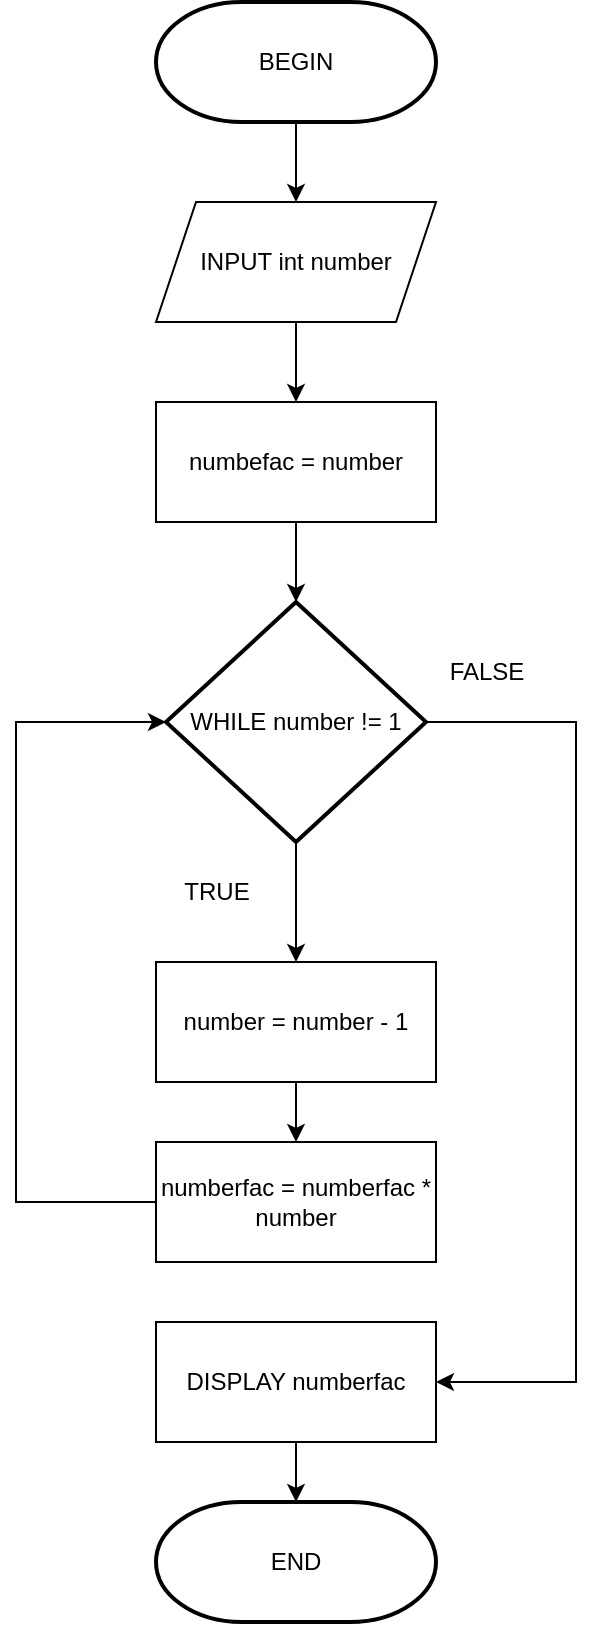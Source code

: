 <mxfile version="23.1.6" type="github">
  <diagram name="Page-1" id="Cw-P6YcE78ipwVwXz7OO">
    <mxGraphModel dx="1018" dy="661" grid="1" gridSize="10" guides="1" tooltips="1" connect="1" arrows="1" fold="1" page="1" pageScale="1" pageWidth="827" pageHeight="1169" math="0" shadow="0">
      <root>
        <mxCell id="0" />
        <mxCell id="1" parent="0" />
        <mxCell id="JXMpYxWUKlw8TF5uzhlE-22" value="" style="edgeStyle=orthogonalEdgeStyle;rounded=0;orthogonalLoop=1;jettySize=auto;html=1;" edge="1" parent="1" source="JXMpYxWUKlw8TF5uzhlE-2" target="JXMpYxWUKlw8TF5uzhlE-5">
          <mxGeometry relative="1" as="geometry" />
        </mxCell>
        <mxCell id="JXMpYxWUKlw8TF5uzhlE-2" value="BEGIN" style="strokeWidth=2;html=1;shape=mxgraph.flowchart.terminator;whiteSpace=wrap;rounded=0;" vertex="1" parent="1">
          <mxGeometry x="360" y="90" width="140" height="60" as="geometry" />
        </mxCell>
        <mxCell id="JXMpYxWUKlw8TF5uzhlE-4" value="numbefac = number" style="rounded=0;whiteSpace=wrap;html=1;" vertex="1" parent="1">
          <mxGeometry x="360" y="290" width="140" height="60" as="geometry" />
        </mxCell>
        <mxCell id="JXMpYxWUKlw8TF5uzhlE-11" style="edgeStyle=orthogonalEdgeStyle;rounded=0;orthogonalLoop=1;jettySize=auto;html=1;exitX=0.5;exitY=1;exitDx=0;exitDy=0;" edge="1" parent="1" source="JXMpYxWUKlw8TF5uzhlE-5" target="JXMpYxWUKlw8TF5uzhlE-4">
          <mxGeometry relative="1" as="geometry" />
        </mxCell>
        <mxCell id="JXMpYxWUKlw8TF5uzhlE-5" value="INPUT int number" style="shape=parallelogram;perimeter=parallelogramPerimeter;whiteSpace=wrap;html=1;fixedSize=1;rounded=0;" vertex="1" parent="1">
          <mxGeometry x="360" y="190" width="140" height="60" as="geometry" />
        </mxCell>
        <mxCell id="JXMpYxWUKlw8TF5uzhlE-13" style="edgeStyle=orthogonalEdgeStyle;rounded=0;orthogonalLoop=1;jettySize=auto;html=1;exitX=0.5;exitY=1;exitDx=0;exitDy=0;exitPerimeter=0;" edge="1" parent="1" source="JXMpYxWUKlw8TF5uzhlE-6" target="JXMpYxWUKlw8TF5uzhlE-7">
          <mxGeometry relative="1" as="geometry" />
        </mxCell>
        <mxCell id="JXMpYxWUKlw8TF5uzhlE-17" style="edgeStyle=orthogonalEdgeStyle;rounded=0;orthogonalLoop=1;jettySize=auto;html=1;exitX=1;exitY=0.5;exitDx=0;exitDy=0;exitPerimeter=0;entryX=1;entryY=0.5;entryDx=0;entryDy=0;" edge="1" parent="1" source="JXMpYxWUKlw8TF5uzhlE-6" target="JXMpYxWUKlw8TF5uzhlE-9">
          <mxGeometry relative="1" as="geometry">
            <Array as="points">
              <mxPoint x="570" y="450" />
              <mxPoint x="570" y="780" />
            </Array>
          </mxGeometry>
        </mxCell>
        <mxCell id="JXMpYxWUKlw8TF5uzhlE-6" value="WHILE number != 1" style="strokeWidth=2;html=1;shape=mxgraph.flowchart.decision;whiteSpace=wrap;rounded=0;" vertex="1" parent="1">
          <mxGeometry x="365" y="390" width="130" height="120" as="geometry" />
        </mxCell>
        <mxCell id="JXMpYxWUKlw8TF5uzhlE-15" style="edgeStyle=orthogonalEdgeStyle;rounded=0;orthogonalLoop=1;jettySize=auto;html=1;exitX=0.5;exitY=1;exitDx=0;exitDy=0;" edge="1" parent="1" source="JXMpYxWUKlw8TF5uzhlE-7" target="JXMpYxWUKlw8TF5uzhlE-8">
          <mxGeometry relative="1" as="geometry" />
        </mxCell>
        <mxCell id="JXMpYxWUKlw8TF5uzhlE-7" value="number = number - 1" style="rounded=0;whiteSpace=wrap;html=1;" vertex="1" parent="1">
          <mxGeometry x="360" y="570" width="140" height="60" as="geometry" />
        </mxCell>
        <mxCell id="JXMpYxWUKlw8TF5uzhlE-8" value="numberfac = numberfac * number" style="rounded=0;whiteSpace=wrap;html=1;" vertex="1" parent="1">
          <mxGeometry x="360" y="660" width="140" height="60" as="geometry" />
        </mxCell>
        <mxCell id="JXMpYxWUKlw8TF5uzhlE-19" style="edgeStyle=orthogonalEdgeStyle;rounded=0;orthogonalLoop=1;jettySize=auto;html=1;exitX=0.5;exitY=1;exitDx=0;exitDy=0;" edge="1" parent="1" source="JXMpYxWUKlw8TF5uzhlE-9" target="JXMpYxWUKlw8TF5uzhlE-10">
          <mxGeometry relative="1" as="geometry" />
        </mxCell>
        <mxCell id="JXMpYxWUKlw8TF5uzhlE-9" value="DISPLAY numberfac" style="rounded=0;whiteSpace=wrap;html=1;" vertex="1" parent="1">
          <mxGeometry x="360" y="750" width="140" height="60" as="geometry" />
        </mxCell>
        <mxCell id="JXMpYxWUKlw8TF5uzhlE-10" value="END" style="strokeWidth=2;html=1;shape=mxgraph.flowchart.terminator;whiteSpace=wrap;rounded=0;" vertex="1" parent="1">
          <mxGeometry x="360" y="840" width="140" height="60" as="geometry" />
        </mxCell>
        <mxCell id="JXMpYxWUKlw8TF5uzhlE-12" style="edgeStyle=orthogonalEdgeStyle;rounded=0;orthogonalLoop=1;jettySize=auto;html=1;exitX=0.5;exitY=1;exitDx=0;exitDy=0;entryX=0.5;entryY=0;entryDx=0;entryDy=0;entryPerimeter=0;" edge="1" parent="1" source="JXMpYxWUKlw8TF5uzhlE-4" target="JXMpYxWUKlw8TF5uzhlE-6">
          <mxGeometry relative="1" as="geometry" />
        </mxCell>
        <mxCell id="JXMpYxWUKlw8TF5uzhlE-14" value="TRUE" style="text;html=1;align=center;verticalAlign=middle;resizable=0;points=[];autosize=1;strokeColor=none;fillColor=none;" vertex="1" parent="1">
          <mxGeometry x="360" y="520" width="60" height="30" as="geometry" />
        </mxCell>
        <mxCell id="JXMpYxWUKlw8TF5uzhlE-16" value="FALSE" style="text;html=1;align=center;verticalAlign=middle;resizable=0;points=[];autosize=1;strokeColor=none;fillColor=none;" vertex="1" parent="1">
          <mxGeometry x="495" y="410" width="60" height="30" as="geometry" />
        </mxCell>
        <mxCell id="JXMpYxWUKlw8TF5uzhlE-18" style="edgeStyle=orthogonalEdgeStyle;rounded=0;orthogonalLoop=1;jettySize=auto;html=1;exitX=0;exitY=0.5;exitDx=0;exitDy=0;entryX=0;entryY=0.5;entryDx=0;entryDy=0;entryPerimeter=0;" edge="1" parent="1" source="JXMpYxWUKlw8TF5uzhlE-8" target="JXMpYxWUKlw8TF5uzhlE-6">
          <mxGeometry relative="1" as="geometry">
            <Array as="points">
              <mxPoint x="290" y="690" />
              <mxPoint x="290" y="450" />
            </Array>
          </mxGeometry>
        </mxCell>
      </root>
    </mxGraphModel>
  </diagram>
</mxfile>
